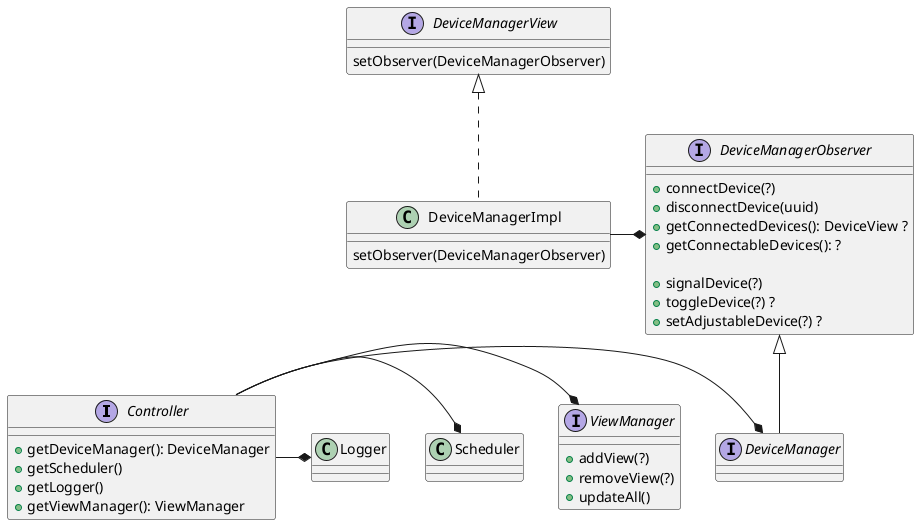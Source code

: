 @startuml

interface Controller {
  + getDeviceManager(): DeviceManager
  + getScheduler()
  + getLogger()
  + getViewManager(): ViewManager
}

interface ViewManager {
    + addView(?)
    + removeView(?)
    + updateAll()
}

interface DeviceManager implements DeviceManagerObserver {

}

interface DeviceManagerObserver {
    + connectDevice(?)
    + disconnectDevice(uuid)
    + getConnectedDevices(): DeviceView ? 
    + getConnectableDevices(): ?

    + signalDevice(?)
    + toggleDevice(?) ?
    + setAdjustableDevice(?) ?
}

interface DeviceManagerView {
    setObserver(DeviceManagerObserver)
}

class DeviceManagerImpl implements DeviceManagerView {
    setObserver(DeviceManagerObserver)
}

DeviceManagerImpl -* DeviceManagerObserver
Controller -* DeviceManager
Controller -* ViewManager
Controller -* Scheduler
Controller -* Logger

@enduml
